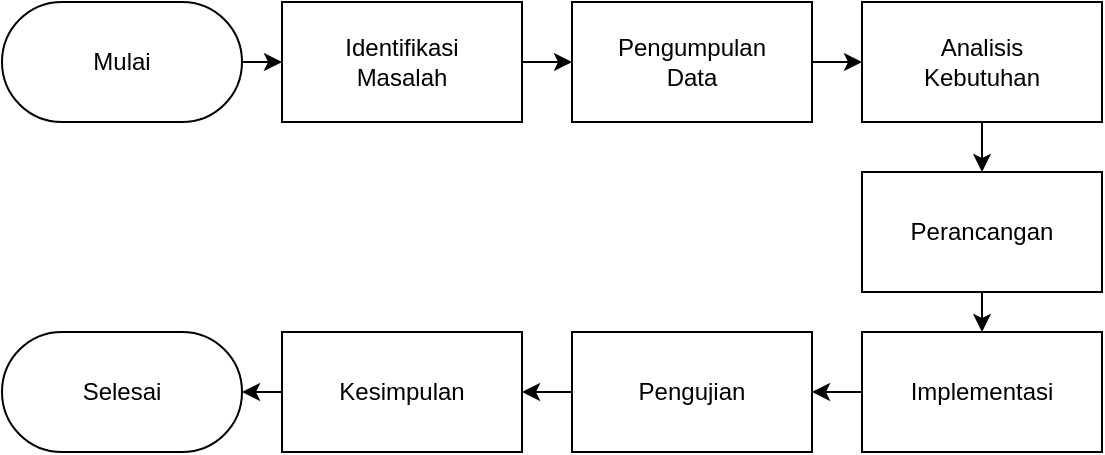 <mxfile>
    <diagram id="pnQdh5JuhMyvElfQAKlA" name="Page-1">
        <mxGraphModel dx="336" dy="331" grid="1" gridSize="10" guides="1" tooltips="1" connect="1" arrows="1" fold="1" page="1" pageScale="1" pageWidth="850" pageHeight="1100" math="0" shadow="0">
            <root>
                <mxCell id="0"/>
                <mxCell id="1" parent="0"/>
                <mxCell id="4" value="Identifikasi &lt;br&gt;Masalah" style="rounded=0;whiteSpace=wrap;html=1;" parent="1" vertex="1">
                    <mxGeometry x="220" y="55" width="120" height="60" as="geometry"/>
                </mxCell>
                <mxCell id="5" value="Pengumpulan &lt;br&gt;Data" style="rounded=0;whiteSpace=wrap;html=1;" parent="1" vertex="1">
                    <mxGeometry x="365" y="55" width="120" height="60" as="geometry"/>
                </mxCell>
                <mxCell id="32" style="edgeStyle=none;html=1;" parent="1" source="8" target="33" edge="1">
                    <mxGeometry relative="1" as="geometry">
                        <mxPoint x="140" y="420" as="targetPoint"/>
                    </mxGeometry>
                </mxCell>
                <mxCell id="8" value="Analisis &lt;br&gt;Kebutuhan" style="rounded=0;whiteSpace=wrap;html=1;" parent="1" vertex="1">
                    <mxGeometry x="510" y="55" width="120" height="60" as="geometry"/>
                </mxCell>
                <mxCell id="16" value="" style="endArrow=classic;html=1;" parent="1" source="39" target="4" edge="1">
                    <mxGeometry width="50" height="50" relative="1" as="geometry">
                        <mxPoint x="200" y="85" as="sourcePoint"/>
                        <mxPoint x="290" y="170" as="targetPoint"/>
                    </mxGeometry>
                </mxCell>
                <mxCell id="17" value="" style="endArrow=classic;html=1;" parent="1" source="4" target="5" edge="1">
                    <mxGeometry width="50" height="50" relative="1" as="geometry">
                        <mxPoint x="240" y="220" as="sourcePoint"/>
                        <mxPoint x="290" y="170" as="targetPoint"/>
                    </mxGeometry>
                </mxCell>
                <mxCell id="18" value="" style="endArrow=classic;html=1;" parent="1" source="5" target="8" edge="1">
                    <mxGeometry width="50" height="50" relative="1" as="geometry">
                        <mxPoint x="240" y="220" as="sourcePoint"/>
                        <mxPoint x="460.88" y="140.72" as="targetPoint"/>
                    </mxGeometry>
                </mxCell>
                <mxCell id="19" value="Kesimpulan" style="rounded=0;whiteSpace=wrap;html=1;" parent="1" vertex="1">
                    <mxGeometry x="220" y="220" width="120" height="60" as="geometry"/>
                </mxCell>
                <mxCell id="22" value="" style="endArrow=classic;html=1;" parent="1" source="19" target="40" edge="1">
                    <mxGeometry width="50" height="50" relative="1" as="geometry">
                        <mxPoint x="240" y="410" as="sourcePoint"/>
                        <mxPoint x="199.792" y="252.922" as="targetPoint"/>
                    </mxGeometry>
                </mxCell>
                <mxCell id="36" style="edgeStyle=none;html=1;" parent="1" source="33" target="34" edge="1">
                    <mxGeometry relative="1" as="geometry"/>
                </mxCell>
                <mxCell id="33" value="Perancangan" style="rounded=0;whiteSpace=wrap;html=1;" parent="1" vertex="1">
                    <mxGeometry x="510" y="140" width="120" height="60" as="geometry"/>
                </mxCell>
                <mxCell id="37" style="edgeStyle=none;html=1;" parent="1" source="34" target="35" edge="1">
                    <mxGeometry relative="1" as="geometry"/>
                </mxCell>
                <mxCell id="34" value="Implementasi" style="rounded=0;whiteSpace=wrap;html=1;" parent="1" vertex="1">
                    <mxGeometry x="510" y="220" width="120" height="60" as="geometry"/>
                </mxCell>
                <mxCell id="38" style="edgeStyle=none;html=1;" parent="1" source="35" target="19" edge="1">
                    <mxGeometry relative="1" as="geometry"/>
                </mxCell>
                <mxCell id="35" value="Pengujian" style="rounded=0;whiteSpace=wrap;html=1;" parent="1" vertex="1">
                    <mxGeometry x="365" y="220" width="120" height="60" as="geometry"/>
                </mxCell>
                <mxCell id="39" value="Mulai" style="rounded=1;whiteSpace=wrap;html=1;arcSize=50;" vertex="1" parent="1">
                    <mxGeometry x="80" y="55" width="120" height="60" as="geometry"/>
                </mxCell>
                <mxCell id="40" value="Selesai" style="rounded=1;whiteSpace=wrap;html=1;arcSize=50;" vertex="1" parent="1">
                    <mxGeometry x="80" y="220" width="120" height="60" as="geometry"/>
                </mxCell>
            </root>
        </mxGraphModel>
    </diagram>
</mxfile>